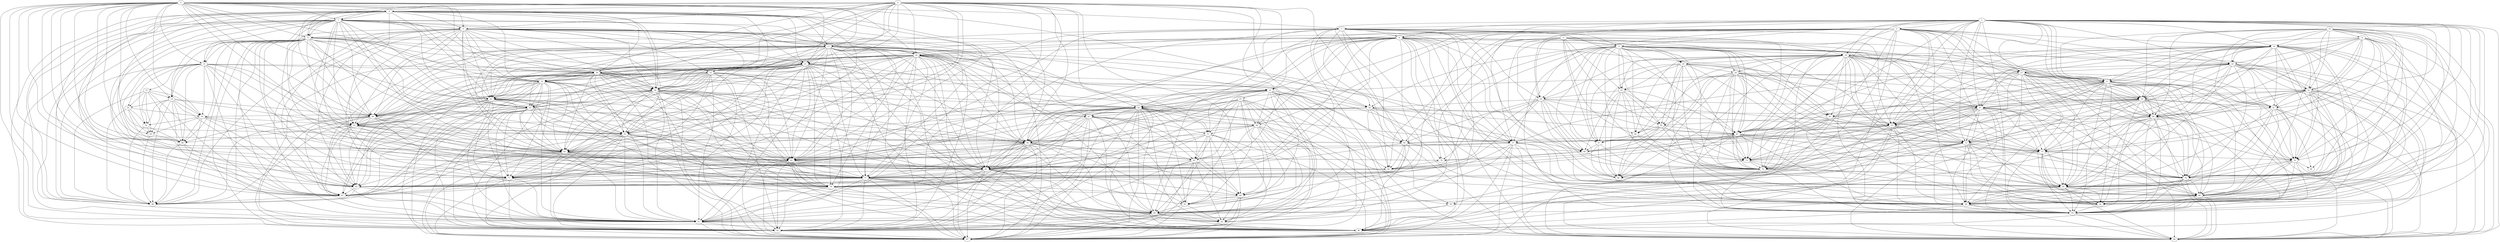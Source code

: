 digraph Geografico_nodes_100_distanciaMax_3 {
"0";
"1";
"2";
"3";
"4";
"5";
"6";
"7";
"8";
"9";
"10";
"11";
"12";
"13";
"14";
"15";
"16";
"17";
"18";
"19";
"20";
"21";
"22";
"23";
"24";
"25";
"26";
"27";
"28";
"29";
"30";
"31";
"32";
"33";
"34";
"35";
"36";
"37";
"38";
"39";
"40";
"41";
"42";
"43";
"44";
"45";
"46";
"47";
"48";
"49";
"50";
"51";
"52";
"53";
"54";
"55";
"56";
"57";
"58";
"59";
"60";
"61";
"62";
"63";
"64";
"65";
"66";
"67";
"68";
"69";
"70";
"71";
"72";
"73";
"74";
"75";
"76";
"77";
"78";
"79";
"80";
"81";
"82";
"83";
"84";
"85";
"86";
"87";
"88";
"89";
"90";
"91";
"92";
"93";
"94";
"95";
"96";
"97";
"98";
"99";
"0" -> "3" [weight=13];
"0" -> "6" [weight=30];
"0" -> "7" [weight=26];
"0" -> "9" [weight=5];
"0" -> "13" [weight=21];
"0" -> "14" [weight=12];
"0" -> "17" [weight=10];
"0" -> "18" [weight=5];
"0" -> "20" [weight=13];
"0" -> "21" [weight=17];
"0" -> "28" [weight=25];
"0" -> "33" [weight=26];
"0" -> "38" [weight=16];
"0" -> "39" [weight=7];
"0" -> "42" [weight=28];
"0" -> "43" [weight=22];
"0" -> "46" [weight=7];
"0" -> "52" [weight=8];
"0" -> "55" [weight=21];
"0" -> "62" [weight=5];
"0" -> "64" [weight=9];
"0" -> "65" [weight=28];
"0" -> "66" [weight=5];
"0" -> "77" [weight=20];
"0" -> "83" [weight=15];
"0" -> "85" [weight=21];
"0" -> "87" [weight=3];
"0" -> "91" [weight=10];
"0" -> "98" [weight=27];
"1" -> "2" [weight=14];
"1" -> "3" [weight=16];
"1" -> "8" [weight=22];
"1" -> "11" [weight=26];
"1" -> "16" [weight=16];
"1" -> "19" [weight=29];
"1" -> "24" [weight=27];
"1" -> "27" [weight=3];
"1" -> "31" [weight=7];
"1" -> "32" [weight=4];
"1" -> "34" [weight=12];
"1" -> "36" [weight=1];
"1" -> "37" [weight=29];
"1" -> "48" [weight=1];
"1" -> "53" [weight=11];
"1" -> "57" [weight=6];
"1" -> "61" [weight=14];
"1" -> "64" [weight=6];
"1" -> "72" [weight=4];
"1" -> "73" [weight=28];
"1" -> "74" [weight=21];
"1" -> "76" [weight=27];
"1" -> "78" [weight=26];
"1" -> "82" [weight=10];
"1" -> "86" [weight=2];
"1" -> "90" [weight=26];
"1" -> "95" [weight=3];
"1" -> "96" [weight=14];
"1" -> "99" [weight=12];
"2" -> "8" [weight=27];
"2" -> "16" [weight=11];
"2" -> "20" [weight=7];
"2" -> "23" [weight=23];
"2" -> "24" [weight=14];
"2" -> "27" [weight=10];
"2" -> "41" [weight=15];
"2" -> "44" [weight=7];
"2" -> "48" [weight=25];
"2" -> "49" [weight=8];
"2" -> "50" [weight=1];
"2" -> "53" [weight=14];
"2" -> "57" [weight=5];
"2" -> "65" [weight=9];
"2" -> "74" [weight=7];
"2" -> "77" [weight=21];
"2" -> "82" [weight=23];
"2" -> "84" [weight=28];
"2" -> "86" [weight=16];
"2" -> "90" [weight=6];
"2" -> "96" [weight=10];
"2" -> "97" [weight=27];
"2" -> "99" [weight=4];
"3" -> "8" [weight=7];
"3" -> "11" [weight=16];
"3" -> "27" [weight=11];
"3" -> "28" [weight=25];
"3" -> "36" [weight=24];
"3" -> "38" [weight=30];
"3" -> "52" [weight=21];
"3" -> "53" [weight=29];
"3" -> "57" [weight=9];
"3" -> "61" [weight=9];
"3" -> "64" [weight=30];
"3" -> "68" [weight=19];
"3" -> "77" [weight=4];
"3" -> "82" [weight=27];
"3" -> "83" [weight=11];
"3" -> "85" [weight=23];
"3" -> "90" [weight=14];
"3" -> "96" [weight=30];
"3" -> "99" [weight=2];
"4" -> "6" [weight=18];
"4" -> "7" [weight=19];
"4" -> "9" [weight=6];
"4" -> "13" [weight=23];
"4" -> "17" [weight=28];
"4" -> "20" [weight=5];
"4" -> "21" [weight=27];
"4" -> "22" [weight=30];
"4" -> "33" [weight=9];
"4" -> "39" [weight=11];
"4" -> "42" [weight=4];
"4" -> "45" [weight=12];
"4" -> "46" [weight=5];
"4" -> "55" [weight=18];
"4" -> "58" [weight=19];
"4" -> "62" [weight=19];
"4" -> "65" [weight=6];
"4" -> "69" [weight=4];
"4" -> "71" [weight=8];
"4" -> "79" [weight=30];
"4" -> "80" [weight=4];
"4" -> "91" [weight=28];
"4" -> "93" [weight=24];
"4" -> "97" [weight=22];
"5" -> "11" [weight=16];
"5" -> "19" [weight=23];
"5" -> "26" [weight=17];
"5" -> "35" [weight=21];
"5" -> "36" [weight=25];
"5" -> "56" [weight=20];
"5" -> "60" [weight=10];
"5" -> "61" [weight=26];
"5" -> "67" [weight=15];
"5" -> "68" [weight=10];
"5" -> "70" [weight=29];
"5" -> "76" [weight=2];
"5" -> "83" [weight=15];
"5" -> "88" [weight=7];
"6" -> "7" [weight=30];
"6" -> "9" [weight=7];
"6" -> "13" [weight=4];
"6" -> "17" [weight=11];
"6" -> "21" [weight=10];
"6" -> "22" [weight=15];
"6" -> "28" [weight=5];
"6" -> "33" [weight=26];
"6" -> "39" [weight=2];
"6" -> "42" [weight=6];
"6" -> "45" [weight=30];
"6" -> "46" [weight=18];
"6" -> "52" [weight=18];
"6" -> "55" [weight=22];
"6" -> "62" [weight=10];
"6" -> "65" [weight=5];
"6" -> "69" [weight=10];
"6" -> "71" [weight=13];
"6" -> "79" [weight=26];
"6" -> "87" [weight=9];
"6" -> "91" [weight=9];
"6" -> "93" [weight=7];
"6" -> "98" [weight=12];
"7" -> "9" [weight=25];
"7" -> "13" [weight=16];
"7" -> "14" [weight=19];
"7" -> "17" [weight=14];
"7" -> "18" [weight=8];
"7" -> "21" [weight=3];
"7" -> "22" [weight=6];
"7" -> "28" [weight=25];
"7" -> "33" [weight=30];
"7" -> "39" [weight=21];
"7" -> "42" [weight=29];
"7" -> "45" [weight=8];
"7" -> "46" [weight=9];
"7" -> "52" [weight=29];
"7" -> "55" [weight=18];
"7" -> "62" [weight=19];
"7" -> "65" [weight=6];
"7" -> "66" [weight=25];
"7" -> "71" [weight=11];
"7" -> "77" [weight=24];
"7" -> "85" [weight=19];
"7" -> "87" [weight=19];
"7" -> "91" [weight=1];
"7" -> "93" [weight=26];
"7" -> "98" [weight=21];
"8" -> "17" [weight=7];
"8" -> "20" [weight=13];
"8" -> "21" [weight=8];
"8" -> "23" [weight=8];
"8" -> "24" [weight=18];
"8" -> "27" [weight=7];
"8" -> "28" [weight=24];
"8" -> "44" [weight=29];
"8" -> "48" [weight=17];
"8" -> "49" [weight=27];
"8" -> "53" [weight=7];
"8" -> "57" [weight=24];
"8" -> "58" [weight=14];
"8" -> "62" [weight=30];
"8" -> "65" [weight=26];
"8" -> "69" [weight=20];
"8" -> "77" [weight=20];
"8" -> "82" [weight=19];
"8" -> "84" [weight=16];
"8" -> "90" [weight=9];
"8" -> "91" [weight=13];
"8" -> "96" [weight=23];
"8" -> "97" [weight=9];
"8" -> "99" [weight=6];
"9" -> "13" [weight=23];
"9" -> "14" [weight=1];
"9" -> "17" [weight=11];
"9" -> "20" [weight=14];
"9" -> "21" [weight=4];
"9" -> "22" [weight=14];
"9" -> "28" [weight=7];
"9" -> "33" [weight=5];
"9" -> "39" [weight=6];
"9" -> "42" [weight=19];
"9" -> "45" [weight=14];
"9" -> "46" [weight=28];
"9" -> "52" [weight=25];
"9" -> "55" [weight=28];
"9" -> "62" [weight=3];
"9" -> "65" [weight=25];
"9" -> "69" [weight=19];
"9" -> "71" [weight=24];
"9" -> "77" [weight=23];
"9" -> "85" [weight=29];
"9" -> "87" [weight=14];
"9" -> "91" [weight=1];
"9" -> "93" [weight=2];
"9" -> "97" [weight=9];
"9" -> "98" [weight=19];
"10" -> "12" [weight=3];
"10" -> "16" [weight=19];
"10" -> "24" [weight=8];
"10" -> "31" [weight=10];
"10" -> "32" [weight=18];
"10" -> "34" [weight=18];
"10" -> "41" [weight=6];
"10" -> "48" [weight=22];
"10" -> "74" [weight=23];
"10" -> "78" [weight=29];
"10" -> "82" [weight=13];
"10" -> "86" [weight=6];
"10" -> "89" [weight=10];
"10" -> "94" [weight=7];
"10" -> "95" [weight=18];
"10" -> "99" [weight=10];
"11" -> "19" [weight=7];
"11" -> "26" [weight=25];
"11" -> "29" [weight=5];
"11" -> "31" [weight=13];
"11" -> "34" [weight=20];
"11" -> "35" [weight=16];
"11" -> "36" [weight=15];
"11" -> "37" [weight=12];
"11" -> "38" [weight=21];
"11" -> "40" [weight=9];
"11" -> "53" [weight=15];
"11" -> "56" [weight=13];
"11" -> "61" [weight=10];
"11" -> "64" [weight=27];
"11" -> "67" [weight=2];
"11" -> "68" [weight=28];
"11" -> "72" [weight=17];
"11" -> "75" [weight=13];
"11" -> "76" [weight=8];
"11" -> "82" [weight=27];
"11" -> "83" [weight=11];
"11" -> "88" [weight=20];
"11" -> "90" [weight=17];
"11" -> "95" [weight=26];
"12" -> "16" [weight=19];
"12" -> "24" [weight=29];
"12" -> "31" [weight=3];
"12" -> "32" [weight=6];
"12" -> "34" [weight=5];
"12" -> "41" [weight=7];
"12" -> "48" [weight=16];
"12" -> "73" [weight=7];
"12" -> "74" [weight=18];
"12" -> "78" [weight=16];
"12" -> "82" [weight=9];
"12" -> "86" [weight=4];
"12" -> "94" [weight=4];
"12" -> "95" [weight=22];
"13" -> "14" [weight=30];
"13" -> "17" [weight=17];
"13" -> "18" [weight=8];
"13" -> "20" [weight=28];
"13" -> "21" [weight=26];
"13" -> "22" [weight=25];
"13" -> "28" [weight=17];
"13" -> "33" [weight=26];
"13" -> "39" [weight=10];
"13" -> "42" [weight=22];
"13" -> "45" [weight=24];
"13" -> "46" [weight=12];
"13" -> "52" [weight=18];
"13" -> "55" [weight=26];
"13" -> "62" [weight=11];
"13" -> "65" [weight=17];
"13" -> "66" [weight=18];
"13" -> "71" [weight=29];
"13" -> "77" [weight=12];
"13" -> "85" [weight=7];
"13" -> "87" [weight=16];
"13" -> "91" [weight=22];
"13" -> "93" [weight=18];
"13" -> "98" [weight=13];
"14" -> "15" [weight=28];
"14" -> "18" [weight=23];
"14" -> "28" [weight=20];
"14" -> "30" [weight=27];
"14" -> "38" [weight=12];
"14" -> "43" [weight=16];
"14" -> "46" [weight=27];
"14" -> "52" [weight=18];
"14" -> "54" [weight=28];
"14" -> "59" [weight=8];
"14" -> "66" [weight=1];
"14" -> "70" [weight=17];
"14" -> "83" [weight=5];
"14" -> "85" [weight=7];
"14" -> "87" [weight=23];
"14" -> "98" [weight=8];
"15" -> "18" [weight=30];
"15" -> "30" [weight=5];
"15" -> "43" [weight=4];
"15" -> "54" [weight=25];
"15" -> "59" [weight=18];
"15" -> "66" [weight=11];
"15" -> "87" [weight=1];
"15" -> "98" [weight=8];
"16" -> "19" [weight=30];
"16" -> "24" [weight=29];
"16" -> "27" [weight=8];
"16" -> "31" [weight=11];
"16" -> "32" [weight=12];
"16" -> "34" [weight=5];
"16" -> "37" [weight=21];
"16" -> "41" [weight=24];
"16" -> "48" [weight=1];
"16" -> "53" [weight=12];
"16" -> "57" [weight=11];
"16" -> "61" [weight=27];
"16" -> "72" [weight=29];
"16" -> "73" [weight=29];
"16" -> "74" [weight=28];
"16" -> "78" [weight=13];
"16" -> "82" [weight=19];
"16" -> "86" [weight=27];
"16" -> "90" [weight=9];
"16" -> "94" [weight=8];
"16" -> "95" [weight=1];
"16" -> "99" [weight=21];
"17" -> "20" [weight=10];
"17" -> "21" [weight=4];
"17" -> "22" [weight=13];
"17" -> "23" [weight=10];
"17" -> "28" [weight=20];
"17" -> "33" [weight=18];
"17" -> "39" [weight=18];
"17" -> "42" [weight=22];
"17" -> "44" [weight=9];
"17" -> "45" [weight=22];
"17" -> "46" [weight=24];
"17" -> "47" [weight=8];
"17" -> "52" [weight=1];
"17" -> "55" [weight=7];
"17" -> "57" [weight=26];
"17" -> "58" [weight=28];
"17" -> "62" [weight=5];
"17" -> "65" [weight=23];
"17" -> "69" [weight=7];
"17" -> "71" [weight=9];
"17" -> "77" [weight=8];
"17" -> "79" [weight=26];
"17" -> "84" [weight=11];
"17" -> "91" [weight=23];
"17" -> "93" [weight=19];
"17" -> "96" [weight=8];
"17" -> "97" [weight=18];
"18" -> "30" [weight=13];
"18" -> "43" [weight=12];
"18" -> "46" [weight=16];
"18" -> "52" [weight=26];
"18" -> "54" [weight=6];
"18" -> "59" [weight=23];
"18" -> "66" [weight=18];
"18" -> "85" [weight=17];
"18" -> "87" [weight=9];
"18" -> "98" [weight=8];
"19" -> "26" [weight=26];
"19" -> "29" [weight=13];
"19" -> "31" [weight=6];
"19" -> "32" [weight=7];
"19" -> "34" [weight=11];
"19" -> "35" [weight=4];
"19" -> "36" [weight=3];
"19" -> "37" [weight=6];
"19" -> "40" [weight=22];
"19" -> "53" [weight=24];
"19" -> "56" [weight=11];
"19" -> "60" [weight=12];
"19" -> "61" [weight=7];
"19" -> "68" [weight=23];
"19" -> "72" [weight=29];
"19" -> "73" [weight=19];
"19" -> "75" [weight=29];
"19" -> "76" [weight=13];
"19" -> "78" [weight=7];
"19" -> "82" [weight=2];
"19" -> "88" [weight=14];
"19" -> "94" [weight=19];
"19" -> "95" [weight=30];
"20" -> "21" [weight=28];
"20" -> "22" [weight=23];
"20" -> "23" [weight=2];
"20" -> "28" [weight=27];
"20" -> "33" [weight=15];
"20" -> "39" [weight=18];
"20" -> "42" [weight=4];
"20" -> "44" [weight=8];
"20" -> "45" [weight=14];
"20" -> "47" [weight=27];
"20" -> "51" [weight=22];
"20" -> "55" [weight=12];
"20" -> "57" [weight=9];
"20" -> "58" [weight=30];
"20" -> "62" [weight=5];
"20" -> "63" [weight=13];
"20" -> "65" [weight=1];
"20" -> "69" [weight=23];
"20" -> "71" [weight=19];
"20" -> "77" [weight=19];
"20" -> "79" [weight=24];
"20" -> "84" [weight=28];
"20" -> "91" [weight=3];
"20" -> "93" [weight=13];
"20" -> "96" [weight=6];
"20" -> "97" [weight=29];
"21" -> "22" [weight=10];
"21" -> "28" [weight=26];
"21" -> "33" [weight=22];
"21" -> "39" [weight=25];
"21" -> "42" [weight=19];
"21" -> "44" [weight=28];
"21" -> "45" [weight=8];
"21" -> "46" [weight=6];
"21" -> "52" [weight=20];
"21" -> "55" [weight=26];
"21" -> "58" [weight=20];
"21" -> "62" [weight=24];
"21" -> "65" [weight=15];
"21" -> "69" [weight=26];
"21" -> "71" [weight=6];
"21" -> "77" [weight=25];
"21" -> "79" [weight=13];
"21" -> "84" [weight=26];
"21" -> "85" [weight=22];
"21" -> "87" [weight=1];
"21" -> "91" [weight=17];
"21" -> "93" [weight=24];
"21" -> "96" [weight=21];
"21" -> "97" [weight=5];
"22" -> "33" [weight=21];
"22" -> "39" [weight=26];
"22" -> "42" [weight=15];
"22" -> "45" [weight=20];
"22" -> "46" [weight=9];
"22" -> "55" [weight=11];
"22" -> "58" [weight=2];
"22" -> "62" [weight=13];
"22" -> "65" [weight=24];
"22" -> "69" [weight=9];
"22" -> "71" [weight=13];
"22" -> "79" [weight=1];
"22" -> "87" [weight=18];
"22" -> "91" [weight=30];
"22" -> "93" [weight=29];
"22" -> "97" [weight=27];
"23" -> "25" [weight=16];
"23" -> "44" [weight=30];
"23" -> "47" [weight=13];
"23" -> "49" [weight=27];
"23" -> "50" [weight=11];
"23" -> "51" [weight=8];
"23" -> "57" [weight=8];
"23" -> "58" [weight=10];
"23" -> "63" [weight=12];
"23" -> "65" [weight=26];
"23" -> "69" [weight=24];
"23" -> "80" [weight=27];
"23" -> "81" [weight=15];
"23" -> "84" [weight=13];
"23" -> "92" [weight=30];
"23" -> "93" [weight=15];
"23" -> "97" [weight=28];
"24" -> "27" [weight=6];
"24" -> "31" [weight=19];
"24" -> "32" [weight=13];
"24" -> "34" [weight=14];
"24" -> "37" [weight=23];
"24" -> "41" [weight=16];
"24" -> "48" [weight=23];
"24" -> "53" [weight=6];
"24" -> "57" [weight=19];
"24" -> "72" [weight=1];
"24" -> "74" [weight=28];
"24" -> "78" [weight=27];
"24" -> "82" [weight=2];
"24" -> "86" [weight=26];
"24" -> "90" [weight=11];
"24" -> "95" [weight=24];
"24" -> "96" [weight=13];
"24" -> "99" [weight=19];
"25" -> "44" [weight=2];
"25" -> "47" [weight=30];
"25" -> "49" [weight=21];
"25" -> "51" [weight=9];
"25" -> "58" [weight=24];
"25" -> "63" [weight=11];
"25" -> "69" [weight=4];
"25" -> "79" [weight=25];
"25" -> "80" [weight=23];
"25" -> "81" [weight=21];
"25" -> "84" [weight=1];
"25" -> "92" [weight=5];
"25" -> "93" [weight=21];
"25" -> "97" [weight=13];
"26" -> "29" [weight=17];
"26" -> "35" [weight=24];
"26" -> "37" [weight=12];
"26" -> "40" [weight=10];
"26" -> "56" [weight=13];
"26" -> "60" [weight=26];
"26" -> "67" [weight=26];
"26" -> "72" [weight=17];
"26" -> "73" [weight=23];
"26" -> "75" [weight=26];
"26" -> "76" [weight=6];
"26" -> "88" [weight=5];
"27" -> "31" [weight=23];
"27" -> "34" [weight=6];
"27" -> "41" [weight=23];
"27" -> "44" [weight=16];
"27" -> "48" [weight=18];
"27" -> "53" [weight=25];
"27" -> "57" [weight=22];
"27" -> "74" [weight=14];
"27" -> "77" [weight=15];
"27" -> "78" [weight=7];
"27" -> "82" [weight=14];
"27" -> "84" [weight=25];
"27" -> "86" [weight=13];
"27" -> "90" [weight=2];
"27" -> "95" [weight=18];
"27" -> "96" [weight=28];
"27" -> "99" [weight=18];
"28" -> "33" [weight=16];
"28" -> "38" [weight=15];
"28" -> "39" [weight=12];
"28" -> "42" [weight=30];
"28" -> "44" [weight=27];
"28" -> "45" [weight=1];
"28" -> "46" [weight=26];
"28" -> "52" [weight=12];
"28" -> "55" [weight=20];
"28" -> "62" [weight=18];
"28" -> "64" [weight=29];
"28" -> "65" [weight=3];
"28" -> "69" [weight=17];
"28" -> "77" [weight=22];
"28" -> "83" [weight=1];
"28" -> "85" [weight=8];
"28" -> "87" [weight=21];
"28" -> "91" [weight=9];
"28" -> "93" [weight=30];
"28" -> "96" [weight=21];
"28" -> "97" [weight=12];
"29" -> "31" [weight=30];
"29" -> "34" [weight=1];
"29" -> "35" [weight=16];
"29" -> "37" [weight=12];
"29" -> "40" [weight=25];
"29" -> "56" [weight=29];
"29" -> "60" [weight=19];
"29" -> "61" [weight=30];
"29" -> "72" [weight=3];
"29" -> "73" [weight=25];
"29" -> "75" [weight=5];
"29" -> "76" [weight=27];
"29" -> "88" [weight=2];
"29" -> "94" [weight=19];
"29" -> "95" [weight=6];
"30" -> "43" [weight=17];
"30" -> "54" [weight=9];
"30" -> "59" [weight=8];
"30" -> "66" [weight=7];
"30" -> "98" [weight=7];
"31" -> "32" [weight=21];
"31" -> "34" [weight=23];
"31" -> "37" [weight=30];
"31" -> "40" [weight=23];
"31" -> "41" [weight=27];
"31" -> "48" [weight=5];
"31" -> "53" [weight=13];
"31" -> "61" [weight=19];
"31" -> "72" [weight=25];
"31" -> "73" [weight=14];
"31" -> "74" [weight=18];
"31" -> "75" [weight=10];
"31" -> "76" [weight=9];
"31" -> "78" [weight=15];
"31" -> "82" [weight=7];
"31" -> "86" [weight=24];
"31" -> "90" [weight=26];
"31" -> "94" [weight=6];
"31" -> "95" [weight=13];
"31" -> "99" [weight=10];
"32" -> "34" [weight=24];
"32" -> "37" [weight=25];
"32" -> "41" [weight=15];
"32" -> "48" [weight=1];
"32" -> "72" [weight=25];
"32" -> "73" [weight=16];
"32" -> "74" [weight=7];
"32" -> "78" [weight=7];
"32" -> "82" [weight=5];
"32" -> "86" [weight=2];
"32" -> "90" [weight=16];
"32" -> "94" [weight=19];
"32" -> "95" [weight=5];
"32" -> "99" [weight=15];
"33" -> "39" [weight=9];
"33" -> "42" [weight=26];
"33" -> "45" [weight=5];
"33" -> "46" [weight=2];
"33" -> "52" [weight=21];
"33" -> "55" [weight=9];
"33" -> "62" [weight=7];
"33" -> "65" [weight=14];
"33" -> "69" [weight=6];
"33" -> "71" [weight=15];
"33" -> "77" [weight=11];
"33" -> "79" [weight=2];
"33" -> "85" [weight=13];
"33" -> "87" [weight=10];
"33" -> "91" [weight=28];
"33" -> "93" [weight=5];
"33" -> "98" [weight=19];
"34" -> "37" [weight=14];
"34" -> "40" [weight=13];
"34" -> "41" [weight=13];
"34" -> "48" [weight=28];
"34" -> "53" [weight=13];
"34" -> "61" [weight=26];
"34" -> "72" [weight=8];
"34" -> "73" [weight=4];
"34" -> "74" [weight=25];
"34" -> "75" [weight=6];
"34" -> "76" [weight=5];
"34" -> "78" [weight=5];
"34" -> "82" [weight=3];
"34" -> "86" [weight=8];
"34" -> "90" [weight=30];
"34" -> "94" [weight=12];
"34" -> "95" [weight=9];
"34" -> "99" [weight=14];
"35" -> "36" [weight=4];
"35" -> "56" [weight=19];
"35" -> "60" [weight=22];
"35" -> "61" [weight=12];
"35" -> "67" [weight=30];
"35" -> "68" [weight=2];
"35" -> "75" [weight=2];
"35" -> "76" [weight=2];
"35" -> "88" [weight=27];
"36" -> "37" [weight=18];
"36" -> "38" [weight=18];
"36" -> "53" [weight=30];
"36" -> "61" [weight=16];
"36" -> "64" [weight=5];
"36" -> "67" [weight=5];
"36" -> "68" [weight=7];
"36" -> "70" [weight=20];
"36" -> "76" [weight=5];
"36" -> "83" [weight=11];
"36" -> "85" [weight=6];
"36" -> "90" [weight=21];
"37" -> "40" [weight=25];
"37" -> "53" [weight=29];
"37" -> "61" [weight=17];
"37" -> "72" [weight=28];
"37" -> "73" [weight=11];
"37" -> "75" [weight=19];
"37" -> "76" [weight=21];
"37" -> "78" [weight=4];
"37" -> "82" [weight=12];
"37" -> "86" [weight=25];
"37" -> "88" [weight=2];
"37" -> "90" [weight=27];
"37" -> "94" [weight=6];
"37" -> "95" [weight=19];
"37" -> "99" [weight=2];
"38" -> "43" [weight=16];
"38" -> "52" [weight=6];
"38" -> "53" [weight=6];
"38" -> "61" [weight=30];
"38" -> "64" [weight=30];
"38" -> "68" [weight=12];
"38" -> "70" [weight=29];
"38" -> "83" [weight=30];
"38" -> "85" [weight=4];
"39" -> "42" [weight=8];
"39" -> "44" [weight=20];
"39" -> "45" [weight=4];
"39" -> "46" [weight=30];
"39" -> "47" [weight=27];
"39" -> "52" [weight=24];
"39" -> "55" [weight=8];
"39" -> "58" [weight=21];
"39" -> "62" [weight=8];
"39" -> "65" [weight=15];
"39" -> "69" [weight=20];
"39" -> "71" [weight=9];
"39" -> "77" [weight=11];
"39" -> "79" [weight=25];
"39" -> "84" [weight=19];
"39" -> "87" [weight=28];
"39" -> "91" [weight=16];
"39" -> "93" [weight=25];
"39" -> "97" [weight=10];
"40" -> "56" [weight=7];
"40" -> "72" [weight=17];
"40" -> "73" [weight=15];
"40" -> "75" [weight=24];
"40" -> "76" [weight=8];
"40" -> "88" [weight=9];
"40" -> "94" [weight=17];
"40" -> "95" [weight=8];
"41" -> "48" [weight=20];
"41" -> "50" [weight=9];
"41" -> "74" [weight=11];
"41" -> "78" [weight=9];
"41" -> "82" [weight=10];
"41" -> "86" [weight=12];
"41" -> "89" [weight=26];
"41" -> "90" [weight=8];
"41" -> "99" [weight=15];
"42" -> "45" [weight=12];
"42" -> "46" [weight=8];
"42" -> "52" [weight=14];
"42" -> "55" [weight=3];
"42" -> "58" [weight=3];
"42" -> "62" [weight=30];
"42" -> "65" [weight=1];
"42" -> "69" [weight=2];
"42" -> "71" [weight=9];
"42" -> "77" [weight=6];
"42" -> "79" [weight=15];
"42" -> "85" [weight=11];
"42" -> "87" [weight=25];
"42" -> "91" [weight=22];
"42" -> "93" [weight=24];
"42" -> "97" [weight=20];
"43" -> "52" [weight=22];
"43" -> "54" [weight=12];
"43" -> "59" [weight=6];
"43" -> "66" [weight=23];
"43" -> "70" [weight=11];
"43" -> "83" [weight=21];
"43" -> "85" [weight=18];
"43" -> "98" [weight=6];
"44" -> "47" [weight=1];
"44" -> "48" [weight=7];
"44" -> "49" [weight=6];
"44" -> "51" [weight=7];
"44" -> "57" [weight=23];
"44" -> "58" [weight=27];
"44" -> "62" [weight=10];
"44" -> "63" [weight=15];
"44" -> "65" [weight=29];
"44" -> "69" [weight=26];
"44" -> "77" [weight=2];
"44" -> "81" [weight=25];
"44" -> "84" [weight=13];
"44" -> "90" [weight=16];
"44" -> "91" [weight=8];
"44" -> "92" [weight=10];
"44" -> "93" [weight=26];
"44" -> "96" [weight=9];
"44" -> "97" [weight=18];
"44" -> "99" [weight=21];
"45" -> "46" [weight=17];
"45" -> "55" [weight=14];
"45" -> "58" [weight=6];
"45" -> "62" [weight=25];
"45" -> "65" [weight=16];
"45" -> "69" [weight=17];
"45" -> "71" [weight=2];
"45" -> "77" [weight=19];
"45" -> "79" [weight=1];
"45" -> "87" [weight=14];
"45" -> "91" [weight=17];
"45" -> "93" [weight=28];
"45" -> "97" [weight=30];
"46" -> "52" [weight=20];
"46" -> "55" [weight=14];
"46" -> "62" [weight=6];
"46" -> "65" [weight=30];
"46" -> "66" [weight=6];
"46" -> "71" [weight=9];
"46" -> "77" [weight=9];
"46" -> "85" [weight=24];
"46" -> "87" [weight=13];
"46" -> "91" [weight=24];
"46" -> "93" [weight=30];
"46" -> "98" [weight=14];
"47" -> "49" [weight=7];
"47" -> "51" [weight=6];
"47" -> "58" [weight=23];
"47" -> "63" [weight=11];
"47" -> "65" [weight=27];
"47" -> "69" [weight=20];
"47" -> "79" [weight=25];
"47" -> "80" [weight=26];
"47" -> "81" [weight=27];
"47" -> "84" [weight=19];
"47" -> "92" [weight=26];
"47" -> "93" [weight=20];
"47" -> "97" [weight=11];
"48" -> "50" [weight=20];
"48" -> "53" [weight=21];
"48" -> "57" [weight=20];
"48" -> "74" [weight=13];
"48" -> "78" [weight=6];
"48" -> "82" [weight=19];
"48" -> "84" [weight=26];
"48" -> "86" [weight=27];
"48" -> "90" [weight=20];
"48" -> "95" [weight=29];
"48" -> "96" [weight=13];
"48" -> "99" [weight=19];
"49" -> "50" [weight=2];
"49" -> "51" [weight=7];
"49" -> "58" [weight=29];
"49" -> "63" [weight=4];
"49" -> "69" [weight=3];
"49" -> "80" [weight=7];
"49" -> "81" [weight=4];
"49" -> "84" [weight=8];
"49" -> "92" [weight=20];
"49" -> "97" [weight=6];
"50" -> "84" [weight=27];
"50" -> "92" [weight=27];
"51" -> "58" [weight=4];
"51" -> "63" [weight=18];
"51" -> "69" [weight=28];
"51" -> "79" [weight=3];
"51" -> "80" [weight=14];
"51" -> "81" [weight=20];
"51" -> "84" [weight=20];
"51" -> "92" [weight=5];
"51" -> "93" [weight=21];
"51" -> "97" [weight=18];
"52" -> "55" [weight=9];
"52" -> "62" [weight=18];
"52" -> "64" [weight=7];
"52" -> "65" [weight=8];
"52" -> "66" [weight=6];
"52" -> "77" [weight=20];
"52" -> "83" [weight=17];
"52" -> "85" [weight=9];
"52" -> "87" [weight=10];
"52" -> "91" [weight=14];
"52" -> "98" [weight=4];
"53" -> "57" [weight=17];
"53" -> "61" [weight=15];
"53" -> "64" [weight=11];
"53" -> "68" [weight=4];
"53" -> "72" [weight=15];
"53" -> "76" [weight=23];
"53" -> "77" [weight=30];
"53" -> "78" [weight=30];
"53" -> "82" [weight=18];
"53" -> "83" [weight=30];
"53" -> "90" [weight=29];
"53" -> "95" [weight=29];
"53" -> "96" [weight=17];
"53" -> "99" [weight=28];
"54" -> "59" [weight=24];
"54" -> "66" [weight=21];
"54" -> "98" [weight=19];
"55" -> "58" [weight=7];
"55" -> "62" [weight=30];
"55" -> "65" [weight=22];
"55" -> "69" [weight=30];
"55" -> "71" [weight=15];
"55" -> "77" [weight=26];
"55" -> "79" [weight=6];
"55" -> "87" [weight=11];
"55" -> "91" [weight=18];
"55" -> "93" [weight=12];
"55" -> "97" [weight=14];
"56" -> "60" [weight=14];
"56" -> "61" [weight=8];
"56" -> "67" [weight=21];
"56" -> "68" [weight=29];
"56" -> "75" [weight=27];
"56" -> "76" [weight=1];
"56" -> "88" [weight=2];
"57" -> "62" [weight=18];
"57" -> "65" [weight=28];
"57" -> "77" [weight=30];
"57" -> "82" [weight=26];
"57" -> "84" [weight=18];
"57" -> "86" [weight=21];
"57" -> "90" [weight=22];
"57" -> "96" [weight=19];
"57" -> "97" [weight=20];
"57" -> "99" [weight=18];
"58" -> "62" [weight=28];
"58" -> "63" [weight=18];
"58" -> "65" [weight=11];
"58" -> "69" [weight=24];
"58" -> "71" [weight=6];
"58" -> "77" [weight=23];
"58" -> "79" [weight=10];
"58" -> "80" [weight=4];
"58" -> "81" [weight=25];
"58" -> "84" [weight=28];
"58" -> "91" [weight=25];
"58" -> "92" [weight=12];
"58" -> "93" [weight=28];
"58" -> "97" [weight=30];
"59" -> "66" [weight=2];
"59" -> "98" [weight=10];
"60" -> "67" [weight=7];
"60" -> "75" [weight=27];
"60" -> "76" [weight=22];
"60" -> "88" [weight=4];
"61" -> "64" [weight=24];
"61" -> "68" [weight=20];
"61" -> "72" [weight=2];
"61" -> "73" [weight=21];
"61" -> "75" [weight=5];
"61" -> "76" [weight=11];
"61" -> "78" [weight=21];
"61" -> "82" [weight=19];
"61" -> "83" [weight=13];
"61" -> "90" [weight=20];
"61" -> "95" [weight=21];
"61" -> "99" [weight=2];
"62" -> "65" [weight=4];
"62" -> "69" [weight=11];
"62" -> "71" [weight=18];
"62" -> "77" [weight=6];
"62" -> "79" [weight=1];
"62" -> "84" [weight=12];
"62" -> "85" [weight=4];
"62" -> "87" [weight=1];
"62" -> "91" [weight=11];
"62" -> "93" [weight=30];
"62" -> "96" [weight=4];
"62" -> "97" [weight=8];
"63" -> "69" [weight=6];
"63" -> "80" [weight=18];
"63" -> "81" [weight=12];
"63" -> "84" [weight=6];
"63" -> "92" [weight=24];
"63" -> "93" [weight=23];
"63" -> "97" [weight=28];
"64" -> "68" [weight=24];
"64" -> "77" [weight=7];
"64" -> "83" [weight=15];
"64" -> "85" [weight=2];
"64" -> "90" [weight=25];
"64" -> "96" [weight=21];
"64" -> "99" [weight=29];
"65" -> "69" [weight=28];
"65" -> "71" [weight=7];
"65" -> "77" [weight=20];
"65" -> "79" [weight=24];
"65" -> "84" [weight=18];
"65" -> "91" [weight=26];
"65" -> "93" [weight=21];
"65" -> "96" [weight=26];
"65" -> "97" [weight=26];
"66" -> "85" [weight=14];
"66" -> "87" [weight=3];
"66" -> "98" [weight=11];
"67" -> "68" [weight=13];
"67" -> "70" [weight=7];
"67" -> "76" [weight=18];
"67" -> "88" [weight=1];
"68" -> "70" [weight=17];
"68" -> "76" [weight=9];
"68" -> "83" [weight=16];
"69" -> "71" [weight=21];
"69" -> "77" [weight=24];
"69" -> "79" [weight=12];
"69" -> "80" [weight=8];
"69" -> "81" [weight=5];
"69" -> "84" [weight=10];
"69" -> "91" [weight=3];
"69" -> "92" [weight=29];
"69" -> "93" [weight=6];
"69" -> "96" [weight=25];
"69" -> "97" [weight=14];
"70" -> "83" [weight=27];
"71" -> "79" [weight=9];
"71" -> "87" [weight=4];
"71" -> "91" [weight=5];
"71" -> "93" [weight=16];
"71" -> "97" [weight=16];
"72" -> "73" [weight=26];
"72" -> "75" [weight=4];
"72" -> "76" [weight=26];
"72" -> "78" [weight=24];
"72" -> "82" [weight=29];
"72" -> "86" [weight=17];
"72" -> "88" [weight=6];
"72" -> "90" [weight=13];
"72" -> "94" [weight=28];
"72" -> "95" [weight=26];
"72" -> "99" [weight=23];
"73" -> "74" [weight=1];
"73" -> "75" [weight=1];
"73" -> "76" [weight=14];
"73" -> "78" [weight=2];
"73" -> "82" [weight=1];
"73" -> "86" [weight=17];
"73" -> "94" [weight=9];
"73" -> "95" [weight=1];
"74" -> "78" [weight=4];
"74" -> "82" [weight=19];
"74" -> "86" [weight=4];
"74" -> "89" [weight=16];
"74" -> "90" [weight=17];
"74" -> "94" [weight=3];
"74" -> "95" [weight=14];
"74" -> "99" [weight=25];
"75" -> "76" [weight=21];
"75" -> "88" [weight=26];
"75" -> "94" [weight=5];
"75" -> "95" [weight=2];
"76" -> "78" [weight=8];
"76" -> "82" [weight=22];
"76" -> "88" [weight=3];
"76" -> "95" [weight=18];
"77" -> "84" [weight=8];
"77" -> "85" [weight=22];
"77" -> "90" [weight=27];
"77" -> "91" [weight=9];
"77" -> "93" [weight=16];
"77" -> "96" [weight=7];
"77" -> "97" [weight=28];
"78" -> "82" [weight=2];
"78" -> "86" [weight=6];
"78" -> "90" [weight=15];
"78" -> "94" [weight=30];
"78" -> "95" [weight=23];
"78" -> "99" [weight=21];
"79" -> "80" [weight=4];
"79" -> "91" [weight=13];
"79" -> "93" [weight=20];
"79" -> "97" [weight=10];
"80" -> "81" [weight=28];
"80" -> "92" [weight=10];
"80" -> "93" [weight=12];
"80" -> "97" [weight=13];
"81" -> "84" [weight=13];
"81" -> "92" [weight=3];
"81" -> "97" [weight=18];
"82" -> "86" [weight=25];
"82" -> "90" [weight=24];
"82" -> "94" [weight=20];
"82" -> "95" [weight=24];
"82" -> "96" [weight=2];
"82" -> "99" [weight=16];
"83" -> "85" [weight=24];
"84" -> "91" [weight=7];
"84" -> "92" [weight=27];
"84" -> "93" [weight=19];
"84" -> "96" [weight=6];
"84" -> "97" [weight=6];
"85" -> "87" [weight=24];
"85" -> "91" [weight=30];
"85" -> "98" [weight=9];
"86" -> "90" [weight=8];
"86" -> "94" [weight=22];
"86" -> "95" [weight=21];
"86" -> "99" [weight=20];
"87" -> "91" [weight=20];
"87" -> "98" [weight=11];
"90" -> "95" [weight=1];
"90" -> "96" [weight=8];
"90" -> "99" [weight=12];
"91" -> "93" [weight=17];
"91" -> "96" [weight=12];
"91" -> "97" [weight=30];
"92" -> "97" [weight=6];
"93" -> "97" [weight=26];
"94" -> "95" [weight=15];
"95" -> "99" [weight=19];
"96" -> "97" [weight=28];
"96" -> "99" [weight=23];
}